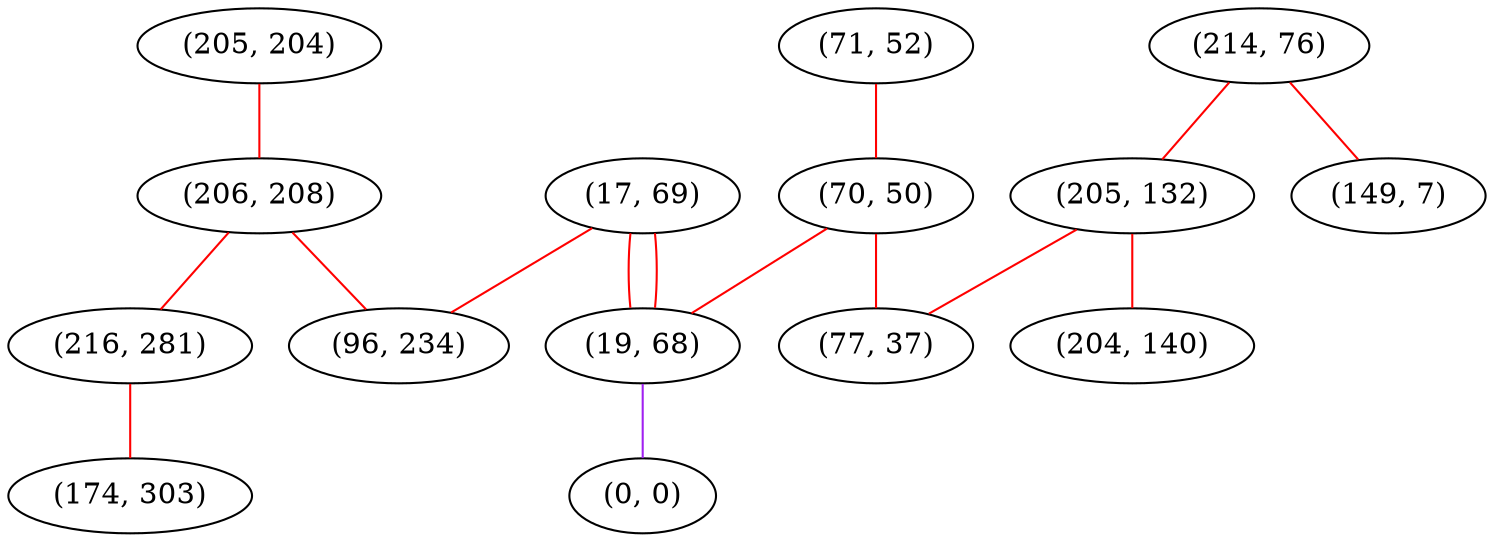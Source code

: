 graph "" {
"(71, 52)";
"(17, 69)";
"(205, 204)";
"(70, 50)";
"(206, 208)";
"(214, 76)";
"(205, 132)";
"(204, 140)";
"(19, 68)";
"(77, 37)";
"(216, 281)";
"(0, 0)";
"(174, 303)";
"(96, 234)";
"(149, 7)";
"(71, 52)" -- "(70, 50)"  [color=red, key=0, weight=1];
"(17, 69)" -- "(19, 68)"  [color=red, key=0, weight=1];
"(17, 69)" -- "(19, 68)"  [color=red, key=1, weight=1];
"(17, 69)" -- "(96, 234)"  [color=red, key=0, weight=1];
"(205, 204)" -- "(206, 208)"  [color=red, key=0, weight=1];
"(70, 50)" -- "(19, 68)"  [color=red, key=0, weight=1];
"(70, 50)" -- "(77, 37)"  [color=red, key=0, weight=1];
"(206, 208)" -- "(216, 281)"  [color=red, key=0, weight=1];
"(206, 208)" -- "(96, 234)"  [color=red, key=0, weight=1];
"(214, 76)" -- "(205, 132)"  [color=red, key=0, weight=1];
"(214, 76)" -- "(149, 7)"  [color=red, key=0, weight=1];
"(205, 132)" -- "(204, 140)"  [color=red, key=0, weight=1];
"(205, 132)" -- "(77, 37)"  [color=red, key=0, weight=1];
"(19, 68)" -- "(0, 0)"  [color=purple, key=0, weight=4];
"(216, 281)" -- "(174, 303)"  [color=red, key=0, weight=1];
}
